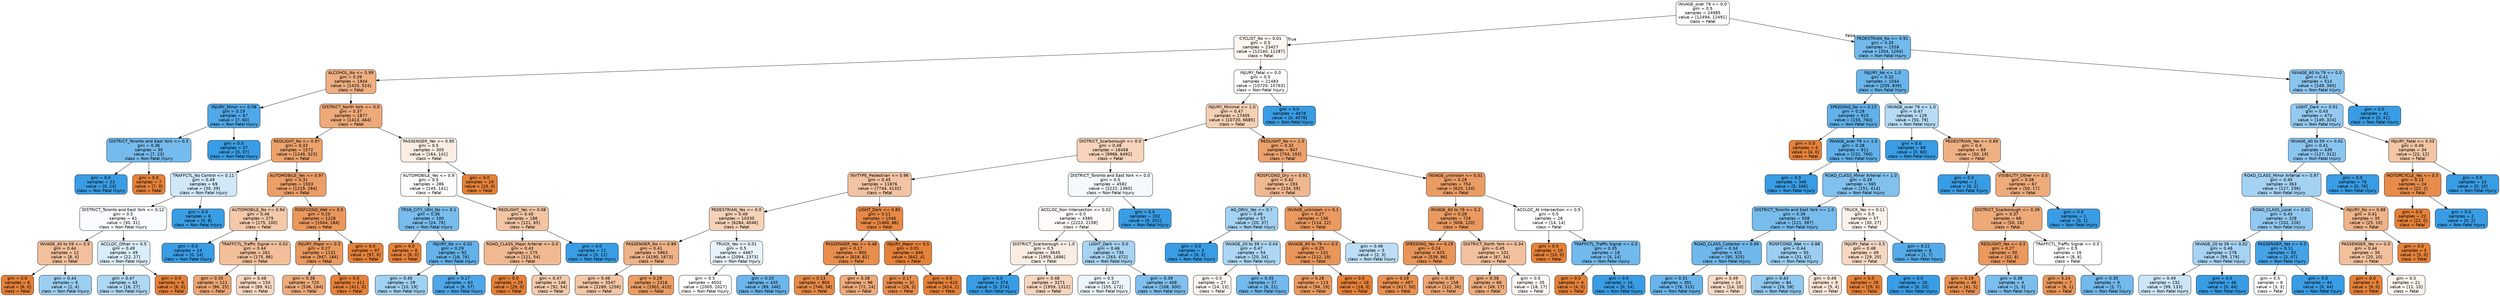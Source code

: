 digraph Tree {
node [shape=box, style="filled, rounded", color="black", fontname="helvetica"] ;
edge [fontname="helvetica"] ;
0 [label="INVAGE_over 79 <= 0.0\ngini = 0.5\nsamples = 24985\nvalue = [12494, 12491]\nclass = Fatal", fillcolor="#ffffff"] ;
1 [label="CYCLIST_No <= 0.01\ngini = 0.5\nsamples = 23427\nvalue = [12140, 11287]\nclass = Fatal", fillcolor="#fdf6f1"] ;
0 -> 1 [labeldistance=2.5, labelangle=45, headlabel="True"] ;
2 [label="ALCOHOL_No <= 0.99\ngini = 0.39\nsamples = 1944\nvalue = [1420, 524]\nclass = Fatal", fillcolor="#efaf82"] ;
1 -> 2 ;
3 [label="INJURY_Minor <= 0.08\ngini = 0.19\nsamples = 67\nvalue = [7, 60]\nclass = Non-Fatal Injury", fillcolor="#50a8e8"] ;
2 -> 3 ;
4 [label="DISTRICT_Toronto and East York <= 0.5\ngini = 0.36\nsamples = 30\nvalue = [7, 23]\nclass = Non-Fatal Injury", fillcolor="#75bbed"] ;
3 -> 4 ;
5 [label="gini = 0.0\nsamples = 23\nvalue = [0, 23]\nclass = Non-Fatal Injury", fillcolor="#399de5"] ;
4 -> 5 ;
6 [label="gini = 0.0\nsamples = 7\nvalue = [7, 0]\nclass = Fatal", fillcolor="#e58139"] ;
4 -> 6 ;
7 [label="gini = 0.0\nsamples = 37\nvalue = [0, 37]\nclass = Non-Fatal Injury", fillcolor="#399de5"] ;
3 -> 7 ;
8 [label="DISTRICT_North York <= 0.0\ngini = 0.37\nsamples = 1877\nvalue = [1413, 464]\nclass = Fatal", fillcolor="#eeaa7a"] ;
2 -> 8 ;
9 [label="REDLIGHT_No <= 0.97\ngini = 0.33\nsamples = 1572\nvalue = [1249, 323]\nclass = Fatal", fillcolor="#eca26c"] ;
8 -> 9 ;
10 [label="TRAFFCTL_No Control <= 0.11\ngini = 0.49\nsamples = 69\nvalue = [30, 39]\nclass = Non-Fatal Injury", fillcolor="#d1e8f9"] ;
9 -> 10 ;
11 [label="DISTRICT_Toronto and East York <= 0.12\ngini = 0.5\nsamples = 61\nvalue = [30, 31]\nclass = Non-Fatal Injury", fillcolor="#f9fcfe"] ;
10 -> 11 ;
12 [label="INVAGE_40 to 59 <= 0.5\ngini = 0.44\nsamples = 12\nvalue = [8, 4]\nclass = Fatal", fillcolor="#f2c09c"] ;
11 -> 12 ;
13 [label="gini = 0.0\nsamples = 6\nvalue = [6, 0]\nclass = Fatal", fillcolor="#e58139"] ;
12 -> 13 ;
14 [label="gini = 0.44\nsamples = 6\nvalue = [2, 4]\nclass = Non-Fatal Injury", fillcolor="#9ccef2"] ;
12 -> 14 ;
15 [label="ACCLOC_Other <= 0.5\ngini = 0.49\nsamples = 49\nvalue = [22, 27]\nclass = Non-Fatal Injury", fillcolor="#daedfa"] ;
11 -> 15 ;
16 [label="gini = 0.47\nsamples = 43\nvalue = [16, 27]\nclass = Non-Fatal Injury", fillcolor="#aed7f4"] ;
15 -> 16 ;
17 [label="gini = 0.0\nsamples = 6\nvalue = [6, 0]\nclass = Fatal", fillcolor="#e58139"] ;
15 -> 17 ;
18 [label="gini = 0.0\nsamples = 8\nvalue = [0, 8]\nclass = Non-Fatal Injury", fillcolor="#399de5"] ;
10 -> 18 ;
19 [label="AUTOMOBILE_Yes <= 0.97\ngini = 0.31\nsamples = 1503\nvalue = [1219, 284]\nclass = Fatal", fillcolor="#eb9e67"] ;
9 -> 19 ;
20 [label="AUTOMOBILE_No <= 0.94\ngini = 0.46\nsamples = 275\nvalue = [175, 100]\nclass = Fatal", fillcolor="#f4c9aa"] ;
19 -> 20 ;
21 [label="gini = 0.0\nsamples = 14\nvalue = [0, 14]\nclass = Non-Fatal Injury", fillcolor="#399de5"] ;
20 -> 21 ;
22 [label="TRAFFCTL_Traffic Signal <= 0.02\ngini = 0.44\nsamples = 261\nvalue = [175, 86]\nclass = Fatal", fillcolor="#f2bf9a"] ;
20 -> 22 ;
23 [label="gini = 0.35\nsamples = 111\nvalue = [86, 25]\nclass = Fatal", fillcolor="#eda673"] ;
22 -> 23 ;
24 [label="gini = 0.48\nsamples = 150\nvalue = [89, 61]\nclass = Fatal", fillcolor="#f7d7c1"] ;
22 -> 24 ;
25 [label="RDSFCOND_Wet <= 0.5\ngini = 0.25\nsamples = 1228\nvalue = [1044, 184]\nclass = Fatal", fillcolor="#ea975c"] ;
19 -> 25 ;
26 [label="INJURY_Major <= 0.5\ngini = 0.27\nsamples = 1131\nvalue = [947, 184]\nclass = Fatal", fillcolor="#ea995f"] ;
25 -> 26 ;
27 [label="gini = 0.38\nsamples = 720\nvalue = [536, 184]\nclass = Fatal", fillcolor="#eeac7d"] ;
26 -> 27 ;
28 [label="gini = 0.0\nsamples = 411\nvalue = [411, 0]\nclass = Fatal", fillcolor="#e58139"] ;
26 -> 28 ;
29 [label="gini = 0.0\nsamples = 97\nvalue = [97, 0]\nclass = Fatal", fillcolor="#e58139"] ;
25 -> 29 ;
30 [label="PASSENGER_Yes <= 0.95\ngini = 0.5\nsamples = 305\nvalue = [164, 141]\nclass = Fatal", fillcolor="#fbede3"] ;
8 -> 30 ;
31 [label="AUTOMOBILE_Yes <= 0.9\ngini = 0.5\nsamples = 286\nvalue = [145, 141]\nclass = Fatal", fillcolor="#fefcfa"] ;
30 -> 31 ;
32 [label="TRSN_CITY_VEH_No <= 0.1\ngini = 0.36\nsamples = 100\nvalue = [24, 76]\nclass = Non-Fatal Injury", fillcolor="#78bced"] ;
31 -> 32 ;
33 [label="gini = 0.0\nsamples = 8\nvalue = [8, 0]\nclass = Fatal", fillcolor="#e58139"] ;
32 -> 33 ;
34 [label="INJURY_No <= 0.02\ngini = 0.29\nsamples = 92\nvalue = [16, 76]\nclass = Non-Fatal Injury", fillcolor="#63b2ea"] ;
32 -> 34 ;
35 [label="gini = 0.45\nsamples = 29\nvalue = [10, 19]\nclass = Non-Fatal Injury", fillcolor="#a1d1f3"] ;
34 -> 35 ;
36 [label="gini = 0.17\nsamples = 63\nvalue = [6, 57]\nclass = Non-Fatal Injury", fillcolor="#4ea7e8"] ;
34 -> 36 ;
37 [label="REDLIGHT_Yes <= 0.08\ngini = 0.45\nsamples = 186\nvalue = [121, 65]\nclass = Fatal", fillcolor="#f3c5a3"] ;
31 -> 37 ;
38 [label="ROAD_CLASS_Major Arterial <= 0.0\ngini = 0.43\nsamples = 175\nvalue = [121, 54]\nclass = Fatal", fillcolor="#f1b991"] ;
37 -> 38 ;
39 [label="gini = 0.0\nsamples = 29\nvalue = [29, 0]\nclass = Fatal", fillcolor="#e58139"] ;
38 -> 39 ;
40 [label="gini = 0.47\nsamples = 146\nvalue = [92, 54]\nclass = Fatal", fillcolor="#f4cbad"] ;
38 -> 40 ;
41 [label="gini = 0.0\nsamples = 11\nvalue = [0, 11]\nclass = Non-Fatal Injury", fillcolor="#399de5"] ;
37 -> 41 ;
42 [label="gini = 0.0\nsamples = 19\nvalue = [19, 0]\nclass = Fatal", fillcolor="#e58139"] ;
30 -> 42 ;
43 [label="INJURY_Fatal <= 0.0\ngini = 0.5\nsamples = 21483\nvalue = [10720, 10763]\nclass = Non-Fatal Injury", fillcolor="#feffff"] ;
1 -> 43 ;
44 [label="INJURY_Minimal <= 1.0\ngini = 0.47\nsamples = 17405\nvalue = [10720, 6685]\nclass = Fatal", fillcolor="#f5d0b4"] ;
43 -> 44 ;
45 [label="DISTRICT_Scarborough <= 0.0\ngini = 0.48\nsamples = 16458\nvalue = [9966, 6492]\nclass = Fatal", fillcolor="#f6d3ba"] ;
44 -> 45 ;
46 [label="INVTYPE_Pedestrian <= 0.96\ngini = 0.45\nsamples = 11876\nvalue = [7744, 4132]\nclass = Fatal", fillcolor="#f3c4a3"] ;
45 -> 46 ;
47 [label="PEDESTRIAN_Yes <= 0.0\ngini = 0.48\nsamples = 10330\nvalue = [6284, 4046]\nclass = Fatal", fillcolor="#f6d2b8"] ;
46 -> 47 ;
48 [label="PASSENGER_No <= 0.99\ngini = 0.41\nsamples = 5863\nvalue = [4190, 1673]\nclass = Fatal", fillcolor="#efb388"] ;
47 -> 48 ;
49 [label="gini = 0.46\nsamples = 3547\nvalue = [2289, 1258]\nclass = Fatal", fillcolor="#f3c6a6"] ;
48 -> 49 ;
50 [label="gini = 0.29\nsamples = 2316\nvalue = [1901, 415]\nclass = Fatal", fillcolor="#eb9d64"] ;
48 -> 50 ;
51 [label="TRUCK_Yes <= 0.01\ngini = 0.5\nsamples = 4467\nvalue = [2094, 2373]\nclass = Non-Fatal Injury", fillcolor="#e8f3fc"] ;
47 -> 51 ;
52 [label="gini = 0.5\nsamples = 4032\nvalue = [2005, 2027]\nclass = Non-Fatal Injury", fillcolor="#fdfeff"] ;
51 -> 52 ;
53 [label="gini = 0.33\nsamples = 435\nvalue = [89, 346]\nclass = Non-Fatal Injury", fillcolor="#6cb6ec"] ;
51 -> 53 ;
54 [label="LIGHT_Dark <= 0.85\ngini = 0.11\nsamples = 1546\nvalue = [1460, 86]\nclass = Fatal", fillcolor="#e78845"] ;
46 -> 54 ;
55 [label="PASSENGER_Yes <= 0.48\ngini = 0.17\nsamples = 900\nvalue = [818, 82]\nclass = Fatal", fillcolor="#e88e4d"] ;
54 -> 55 ;
56 [label="gini = 0.13\nsamples = 804\nvalue = [746, 58]\nclass = Fatal", fillcolor="#e78b48"] ;
55 -> 56 ;
57 [label="gini = 0.38\nsamples = 96\nvalue = [72, 24]\nclass = Fatal", fillcolor="#eeab7b"] ;
55 -> 57 ;
58 [label="INJURY_Major <= 0.5\ngini = 0.01\nsamples = 646\nvalue = [642, 4]\nclass = Fatal", fillcolor="#e5823a"] ;
54 -> 58 ;
59 [label="gini = 0.17\nsamples = 31\nvalue = [28, 3]\nclass = Fatal", fillcolor="#e88e4e"] ;
58 -> 59 ;
60 [label="gini = 0.0\nsamples = 615\nvalue = [614, 1]\nclass = Fatal", fillcolor="#e58139"] ;
58 -> 60 ;
61 [label="DISTRICT_Toronto and East York <= 0.0\ngini = 0.5\nsamples = 4582\nvalue = [2222, 2360]\nclass = Non-Fatal Injury", fillcolor="#f3f9fd"] ;
45 -> 61 ;
62 [label="ACCLOC_Non Intersection <= 0.02\ngini = 0.5\nsamples = 4380\nvalue = [2222, 2158]\nclass = Fatal", fillcolor="#fefbf9"] ;
61 -> 62 ;
63 [label="DISTRICT_Scarborough <= 1.0\ngini = 0.5\nsamples = 3645\nvalue = [1959, 1686]\nclass = Fatal", fillcolor="#fbede3"] ;
62 -> 63 ;
64 [label="gini = 0.0\nsamples = 374\nvalue = [0, 374]\nclass = Non-Fatal Injury", fillcolor="#399de5"] ;
63 -> 64 ;
65 [label="gini = 0.48\nsamples = 3271\nvalue = [1959, 1312]\nclass = Fatal", fillcolor="#f6d5be"] ;
63 -> 65 ;
66 [label="LIGHT_Dark <= 0.0\ngini = 0.46\nsamples = 735\nvalue = [263, 472]\nclass = Non-Fatal Injury", fillcolor="#a7d4f3"] ;
62 -> 66 ;
67 [label="gini = 0.5\nsamples = 327\nvalue = [155, 172]\nclass = Non-Fatal Injury", fillcolor="#ebf5fc"] ;
66 -> 67 ;
68 [label="gini = 0.39\nsamples = 408\nvalue = [108, 300]\nclass = Non-Fatal Injury", fillcolor="#80c0ee"] ;
66 -> 68 ;
69 [label="gini = 0.0\nsamples = 202\nvalue = [0, 202]\nclass = Non-Fatal Injury", fillcolor="#399de5"] ;
61 -> 69 ;
70 [label="REDLIGHT_No <= 1.0\ngini = 0.32\nsamples = 947\nvalue = [754, 193]\nclass = Fatal", fillcolor="#eca16c"] ;
44 -> 70 ;
71 [label="RDSFCOND_Dry <= 0.91\ngini = 0.42\nsamples = 193\nvalue = [134, 59]\nclass = Fatal", fillcolor="#f0b890"] ;
70 -> 71 ;
72 [label="AG_DRIV_Yes <= 0.7\ngini = 0.46\nsamples = 57\nvalue = [20, 37]\nclass = Non-Fatal Injury", fillcolor="#a4d2f3"] ;
71 -> 72 ;
73 [label="gini = 0.0\nsamples = 3\nvalue = [0, 3]\nclass = Non-Fatal Injury", fillcolor="#399de5"] ;
72 -> 73 ;
74 [label="INVAGE_20 to 39 <= 0.04\ngini = 0.47\nsamples = 54\nvalue = [20, 34]\nclass = Non-Fatal Injury", fillcolor="#add7f4"] ;
72 -> 74 ;
75 [label="gini = 0.5\nsamples = 27\nvalue = [14, 13]\nclass = Fatal", fillcolor="#fdf6f1"] ;
74 -> 75 ;
76 [label="gini = 0.35\nsamples = 27\nvalue = [6, 21]\nclass = Non-Fatal Injury", fillcolor="#72b9ec"] ;
74 -> 76 ;
77 [label="INVAGE_unknown <= 0.1\ngini = 0.27\nsamples = 136\nvalue = [114, 22]\nclass = Fatal", fillcolor="#ea995f"] ;
71 -> 77 ;
78 [label="INVAGE_60 to 79 <= 0.5\ngini = 0.25\nsamples = 131\nvalue = [112, 19]\nclass = Fatal", fillcolor="#e9965b"] ;
77 -> 78 ;
79 [label="gini = 0.28\nsamples = 113\nvalue = [94, 19]\nclass = Fatal", fillcolor="#ea9a61"] ;
78 -> 79 ;
80 [label="gini = 0.0\nsamples = 18\nvalue = [18, 0]\nclass = Fatal", fillcolor="#e58139"] ;
78 -> 80 ;
81 [label="gini = 0.48\nsamples = 5\nvalue = [2, 3]\nclass = Non-Fatal Injury", fillcolor="#bddef6"] ;
77 -> 81 ;
82 [label="INVAGE_unknown <= 0.01\ngini = 0.29\nsamples = 754\nvalue = [620, 134]\nclass = Fatal", fillcolor="#eb9c64"] ;
70 -> 82 ;
83 [label="INVAGE_60 to 79 <= 0.2\ngini = 0.28\nsamples = 726\nvalue = [606, 120]\nclass = Fatal", fillcolor="#ea9a60"] ;
82 -> 83 ;
84 [label="SPEEDING_Yes <= 0.29\ngini = 0.24\nsamples = 625\nvalue = [539, 86]\nclass = Fatal", fillcolor="#e99559"] ;
83 -> 84 ;
85 [label="gini = 0.19\nsamples = 467\nvalue = [417, 50]\nclass = Fatal", fillcolor="#e89051"] ;
84 -> 85 ;
86 [label="gini = 0.35\nsamples = 158\nvalue = [122, 36]\nclass = Fatal", fillcolor="#eda673"] ;
84 -> 86 ;
87 [label="DISTRICT_North York <= 0.34\ngini = 0.45\nsamples = 101\nvalue = [67, 34]\nclass = Fatal", fillcolor="#f2c19d"] ;
83 -> 87 ;
88 [label="gini = 0.38\nsamples = 66\nvalue = [49, 17]\nclass = Fatal", fillcolor="#eead7e"] ;
87 -> 88 ;
89 [label="gini = 0.5\nsamples = 35\nvalue = [18, 17]\nclass = Fatal", fillcolor="#fef8f4"] ;
87 -> 89 ;
90 [label="ACCLOC_At Intersection <= 0.5\ngini = 0.5\nsamples = 28\nvalue = [14, 14]\nclass = Fatal", fillcolor="#ffffff"] ;
82 -> 90 ;
91 [label="gini = 0.0\nsamples = 10\nvalue = [10, 0]\nclass = Fatal", fillcolor="#e58139"] ;
90 -> 91 ;
92 [label="TRAFFCTL_Traffic Signal <= 0.5\ngini = 0.35\nsamples = 18\nvalue = [4, 14]\nclass = Non-Fatal Injury", fillcolor="#72b9ec"] ;
90 -> 92 ;
93 [label="gini = 0.0\nsamples = 4\nvalue = [4, 0]\nclass = Fatal", fillcolor="#e58139"] ;
92 -> 93 ;
94 [label="gini = 0.0\nsamples = 14\nvalue = [0, 14]\nclass = Non-Fatal Injury", fillcolor="#399de5"] ;
92 -> 94 ;
95 [label="gini = 0.0\nsamples = 4078\nvalue = [0, 4078]\nclass = Non-Fatal Injury", fillcolor="#399de5"] ;
43 -> 95 ;
96 [label="PEDESTRIAN_No <= 0.91\ngini = 0.35\nsamples = 1558\nvalue = [354, 1204]\nclass = Non-Fatal Injury", fillcolor="#73baed"] ;
0 -> 96 [labeldistance=2.5, labelangle=-45, headlabel="False"] ;
97 [label="INJURY_No <= 1.0\ngini = 0.32\nsamples = 1044\nvalue = [205, 839]\nclass = Non-Fatal Injury", fillcolor="#69b5eb"] ;
96 -> 97 ;
98 [label="SPEEDING_No <= 0.23\ngini = 0.28\nsamples = 915\nvalue = [155, 760]\nclass = Non-Fatal Injury", fillcolor="#61b1ea"] ;
97 -> 98 ;
99 [label="gini = 0.0\nsamples = 4\nvalue = [4, 0]\nclass = Fatal", fillcolor="#e58139"] ;
98 -> 99 ;
100 [label="INVAGE_over 79 <= 1.0\ngini = 0.28\nsamples = 911\nvalue = [151, 760]\nclass = Non-Fatal Injury", fillcolor="#60b0ea"] ;
98 -> 100 ;
101 [label="gini = 0.0\nsamples = 346\nvalue = [0, 346]\nclass = Non-Fatal Injury", fillcolor="#399de5"] ;
100 -> 101 ;
102 [label="ROAD_CLASS_Minor Arterial <= 1.0\ngini = 0.39\nsamples = 565\nvalue = [151, 414]\nclass = Non-Fatal Injury", fillcolor="#81c1ee"] ;
100 -> 102 ;
103 [label="DISTRICT_Toronto and East York <= 1.0\ngini = 0.36\nsamples = 508\nvalue = [121, 387]\nclass = Non-Fatal Injury", fillcolor="#77bced"] ;
102 -> 103 ;
104 [label="ROAD_CLASS_Collector <= 0.99\ngini = 0.34\nsamples = 415\nvalue = [90, 325]\nclass = Non-Fatal Injury", fillcolor="#70b8ec"] ;
103 -> 104 ;
105 [label="gini = 0.31\nsamples = 391\nvalue = [76, 315]\nclass = Non-Fatal Injury", fillcolor="#69b5eb"] ;
104 -> 105 ;
106 [label="gini = 0.49\nsamples = 24\nvalue = [14, 10]\nclass = Fatal", fillcolor="#f8dbc6"] ;
104 -> 106 ;
107 [label="RDSFCOND_Wet <= 0.88\ngini = 0.44\nsamples = 93\nvalue = [31, 62]\nclass = Non-Fatal Injury", fillcolor="#9ccef2"] ;
103 -> 107 ;
108 [label="gini = 0.43\nsamples = 84\nvalue = [26, 58]\nclass = Non-Fatal Injury", fillcolor="#92c9f1"] ;
107 -> 108 ;
109 [label="gini = 0.49\nsamples = 9\nvalue = [5, 4]\nclass = Fatal", fillcolor="#fae6d7"] ;
107 -> 109 ;
110 [label="TRUCK_Yes <= 0.11\ngini = 0.5\nsamples = 57\nvalue = [30, 27]\nclass = Fatal", fillcolor="#fcf2eb"] ;
102 -> 110 ;
111 [label="INJURY_Fatal <= 0.5\ngini = 0.48\nsamples = 49\nvalue = [29, 20]\nclass = Fatal", fillcolor="#f7d8c2"] ;
110 -> 111 ;
112 [label="gini = 0.0\nsamples = 29\nvalue = [29, 0]\nclass = Fatal", fillcolor="#e58139"] ;
111 -> 112 ;
113 [label="gini = 0.0\nsamples = 20\nvalue = [0, 20]\nclass = Non-Fatal Injury", fillcolor="#399de5"] ;
111 -> 113 ;
114 [label="gini = 0.22\nsamples = 8\nvalue = [1, 7]\nclass = Non-Fatal Injury", fillcolor="#55abe9"] ;
110 -> 114 ;
115 [label="INVAGE_over 79 <= 1.0\ngini = 0.47\nsamples = 129\nvalue = [50, 79]\nclass = Non-Fatal Injury", fillcolor="#b6dbf5"] ;
97 -> 115 ;
116 [label="gini = 0.0\nsamples = 60\nvalue = [0, 60]\nclass = Non-Fatal Injury", fillcolor="#399de5"] ;
115 -> 116 ;
117 [label="PEDESTRIAN_Yes <= 0.89\ngini = 0.4\nsamples = 69\nvalue = [50, 19]\nclass = Fatal", fillcolor="#efb184"] ;
115 -> 117 ;
118 [label="gini = 0.0\nsamples = 2\nvalue = [0, 2]\nclass = Non-Fatal Injury", fillcolor="#399de5"] ;
117 -> 118 ;
119 [label="VISIBILITY_Other <= 0.5\ngini = 0.38\nsamples = 67\nvalue = [50, 17]\nclass = Fatal", fillcolor="#eeac7c"] ;
117 -> 119 ;
120 [label="DISTRICT_Scarborough <= 0.39\ngini = 0.37\nsamples = 66\nvalue = [50, 16]\nclass = Fatal", fillcolor="#eda978"] ;
119 -> 120 ;
121 [label="REDLIGHT_Yes <= 0.5\ngini = 0.27\nsamples = 50\nvalue = [42, 8]\nclass = Fatal", fillcolor="#ea995f"] ;
120 -> 121 ;
122 [label="gini = 0.19\nsamples = 46\nvalue = [41, 5]\nclass = Fatal", fillcolor="#e89051"] ;
121 -> 122 ;
123 [label="gini = 0.38\nsamples = 4\nvalue = [1, 3]\nclass = Non-Fatal Injury", fillcolor="#7bbeee"] ;
121 -> 123 ;
124 [label="TRAFFCTL_Traffic Signal <= 0.5\ngini = 0.5\nsamples = 16\nvalue = [8, 8]\nclass = Fatal", fillcolor="#ffffff"] ;
120 -> 124 ;
125 [label="gini = 0.24\nsamples = 7\nvalue = [6, 1]\nclass = Fatal", fillcolor="#e9965a"] ;
124 -> 125 ;
126 [label="gini = 0.35\nsamples = 9\nvalue = [2, 7]\nclass = Non-Fatal Injury", fillcolor="#72b9ec"] ;
124 -> 126 ;
127 [label="gini = 0.0\nsamples = 1\nvalue = [0, 1]\nclass = Non-Fatal Injury", fillcolor="#399de5"] ;
119 -> 127 ;
128 [label="INVAGE_60 to 79 <= 0.0\ngini = 0.41\nsamples = 514\nvalue = [149, 365]\nclass = Non-Fatal Injury", fillcolor="#8ac5f0"] ;
96 -> 128 ;
129 [label="LIGHT_Dark <= 0.91\ngini = 0.43\nsamples = 473\nvalue = [149, 324]\nclass = Non-Fatal Injury", fillcolor="#94caf1"] ;
128 -> 129 ;
130 [label="INVAGE_40 to 59 <= 0.01\ngini = 0.41\nsamples = 439\nvalue = [127, 312]\nclass = Non-Fatal Injury", fillcolor="#8ac5f0"] ;
129 -> 130 ;
131 [label="ROAD_CLASS_Minor Arterial <= 0.97\ngini = 0.45\nsamples = 363\nvalue = [127, 236]\nclass = Non-Fatal Injury", fillcolor="#a4d2f3"] ;
130 -> 131 ;
132 [label="ROAD_CLASS_Local <= 0.01\ngini = 0.43\nsamples = 328\nvalue = [102, 226]\nclass = Non-Fatal Injury", fillcolor="#92c9f1"] ;
131 -> 132 ;
133 [label="INVAGE_20 to 39 <= 0.02\ngini = 0.46\nsamples = 278\nvalue = [99, 179]\nclass = Non-Fatal Injury", fillcolor="#a7d3f3"] ;
132 -> 133 ;
134 [label="gini = 0.49\nsamples = 232\nvalue = [99, 133]\nclass = Non-Fatal Injury", fillcolor="#cce6f8"] ;
133 -> 134 ;
135 [label="gini = 0.0\nsamples = 46\nvalue = [0, 46]\nclass = Non-Fatal Injury", fillcolor="#399de5"] ;
133 -> 135 ;
136 [label="PASSENGER_Yes <= 0.5\ngini = 0.11\nsamples = 50\nvalue = [3, 47]\nclass = Non-Fatal Injury", fillcolor="#46a3e7"] ;
132 -> 136 ;
137 [label="gini = 0.5\nsamples = 6\nvalue = [3, 3]\nclass = Fatal", fillcolor="#ffffff"] ;
136 -> 137 ;
138 [label="gini = 0.0\nsamples = 44\nvalue = [0, 44]\nclass = Non-Fatal Injury", fillcolor="#399de5"] ;
136 -> 138 ;
139 [label="INJURY_No <= 0.88\ngini = 0.41\nsamples = 35\nvalue = [25, 10]\nclass = Fatal", fillcolor="#efb388"] ;
131 -> 139 ;
140 [label="PASSENGER_Yes <= 0.5\ngini = 0.44\nsamples = 30\nvalue = [20, 10]\nclass = Fatal", fillcolor="#f2c09c"] ;
139 -> 140 ;
141 [label="gini = 0.0\nsamples = 9\nvalue = [9, 0]\nclass = Fatal", fillcolor="#e58139"] ;
140 -> 141 ;
142 [label="gini = 0.5\nsamples = 21\nvalue = [11, 10]\nclass = Fatal", fillcolor="#fdf4ed"] ;
140 -> 142 ;
143 [label="gini = 0.0\nsamples = 5\nvalue = [5, 0]\nclass = Fatal", fillcolor="#e58139"] ;
139 -> 143 ;
144 [label="gini = 0.0\nsamples = 76\nvalue = [0, 76]\nclass = Non-Fatal Injury", fillcolor="#399de5"] ;
130 -> 144 ;
145 [label="INJURY_Fatal <= 0.33\ngini = 0.46\nsamples = 34\nvalue = [22, 12]\nclass = Fatal", fillcolor="#f3c6a5"] ;
129 -> 145 ;
146 [label="MOTORCYCLE_Yes <= 0.5\ngini = 0.15\nsamples = 24\nvalue = [22, 2]\nclass = Fatal", fillcolor="#e78c4b"] ;
145 -> 146 ;
147 [label="gini = 0.0\nsamples = 22\nvalue = [22, 0]\nclass = Fatal", fillcolor="#e58139"] ;
146 -> 147 ;
148 [label="gini = 0.0\nsamples = 2\nvalue = [0, 2]\nclass = Non-Fatal Injury", fillcolor="#399de5"] ;
146 -> 148 ;
149 [label="gini = 0.0\nsamples = 10\nvalue = [0, 10]\nclass = Non-Fatal Injury", fillcolor="#399de5"] ;
145 -> 149 ;
150 [label="gini = 0.0\nsamples = 41\nvalue = [0, 41]\nclass = Non-Fatal Injury", fillcolor="#399de5"] ;
128 -> 150 ;
}